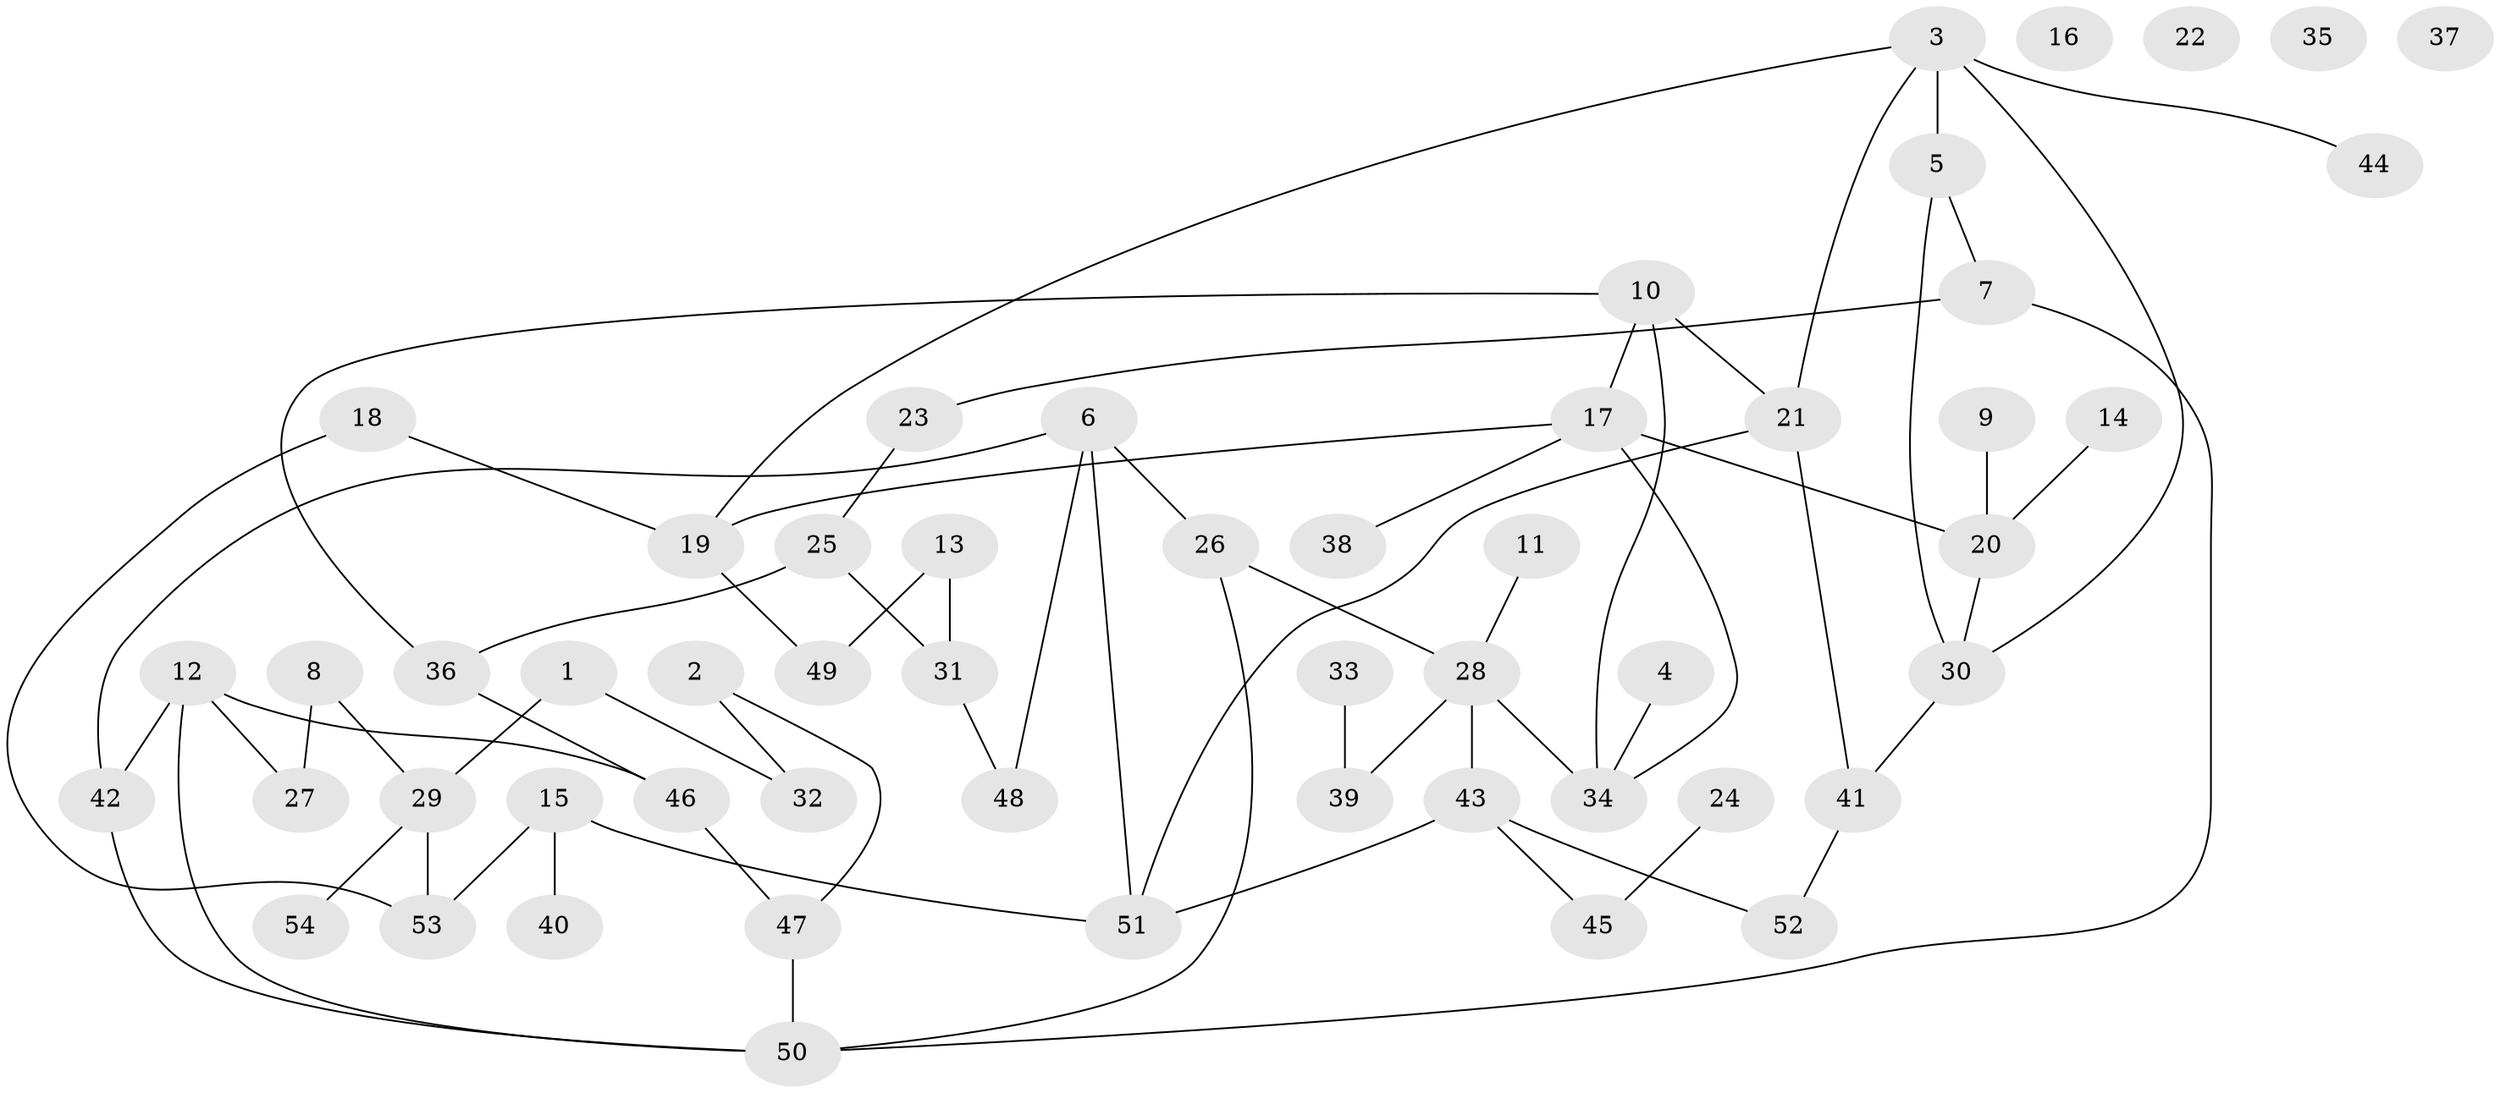 // Generated by graph-tools (version 1.1) at 2025/25/03/09/25 03:25:24]
// undirected, 54 vertices, 68 edges
graph export_dot {
graph [start="1"]
  node [color=gray90,style=filled];
  1;
  2;
  3;
  4;
  5;
  6;
  7;
  8;
  9;
  10;
  11;
  12;
  13;
  14;
  15;
  16;
  17;
  18;
  19;
  20;
  21;
  22;
  23;
  24;
  25;
  26;
  27;
  28;
  29;
  30;
  31;
  32;
  33;
  34;
  35;
  36;
  37;
  38;
  39;
  40;
  41;
  42;
  43;
  44;
  45;
  46;
  47;
  48;
  49;
  50;
  51;
  52;
  53;
  54;
  1 -- 29;
  1 -- 32;
  2 -- 32;
  2 -- 47;
  3 -- 5;
  3 -- 19;
  3 -- 21;
  3 -- 30;
  3 -- 44;
  4 -- 34;
  5 -- 7;
  5 -- 30;
  6 -- 26;
  6 -- 42;
  6 -- 48;
  6 -- 51;
  7 -- 23;
  7 -- 50;
  8 -- 27;
  8 -- 29;
  9 -- 20;
  10 -- 17;
  10 -- 21;
  10 -- 34;
  10 -- 36;
  11 -- 28;
  12 -- 27;
  12 -- 42;
  12 -- 46;
  12 -- 50;
  13 -- 31;
  13 -- 49;
  14 -- 20;
  15 -- 40;
  15 -- 51;
  15 -- 53;
  17 -- 19;
  17 -- 20;
  17 -- 34;
  17 -- 38;
  18 -- 19;
  18 -- 53;
  19 -- 49;
  20 -- 30;
  21 -- 41;
  21 -- 51;
  23 -- 25;
  24 -- 45;
  25 -- 31;
  25 -- 36;
  26 -- 28;
  26 -- 50;
  28 -- 34;
  28 -- 39;
  28 -- 43;
  29 -- 53;
  29 -- 54;
  30 -- 41;
  31 -- 48;
  33 -- 39;
  36 -- 46;
  41 -- 52;
  42 -- 50;
  43 -- 45;
  43 -- 51;
  43 -- 52;
  46 -- 47;
  47 -- 50;
}
